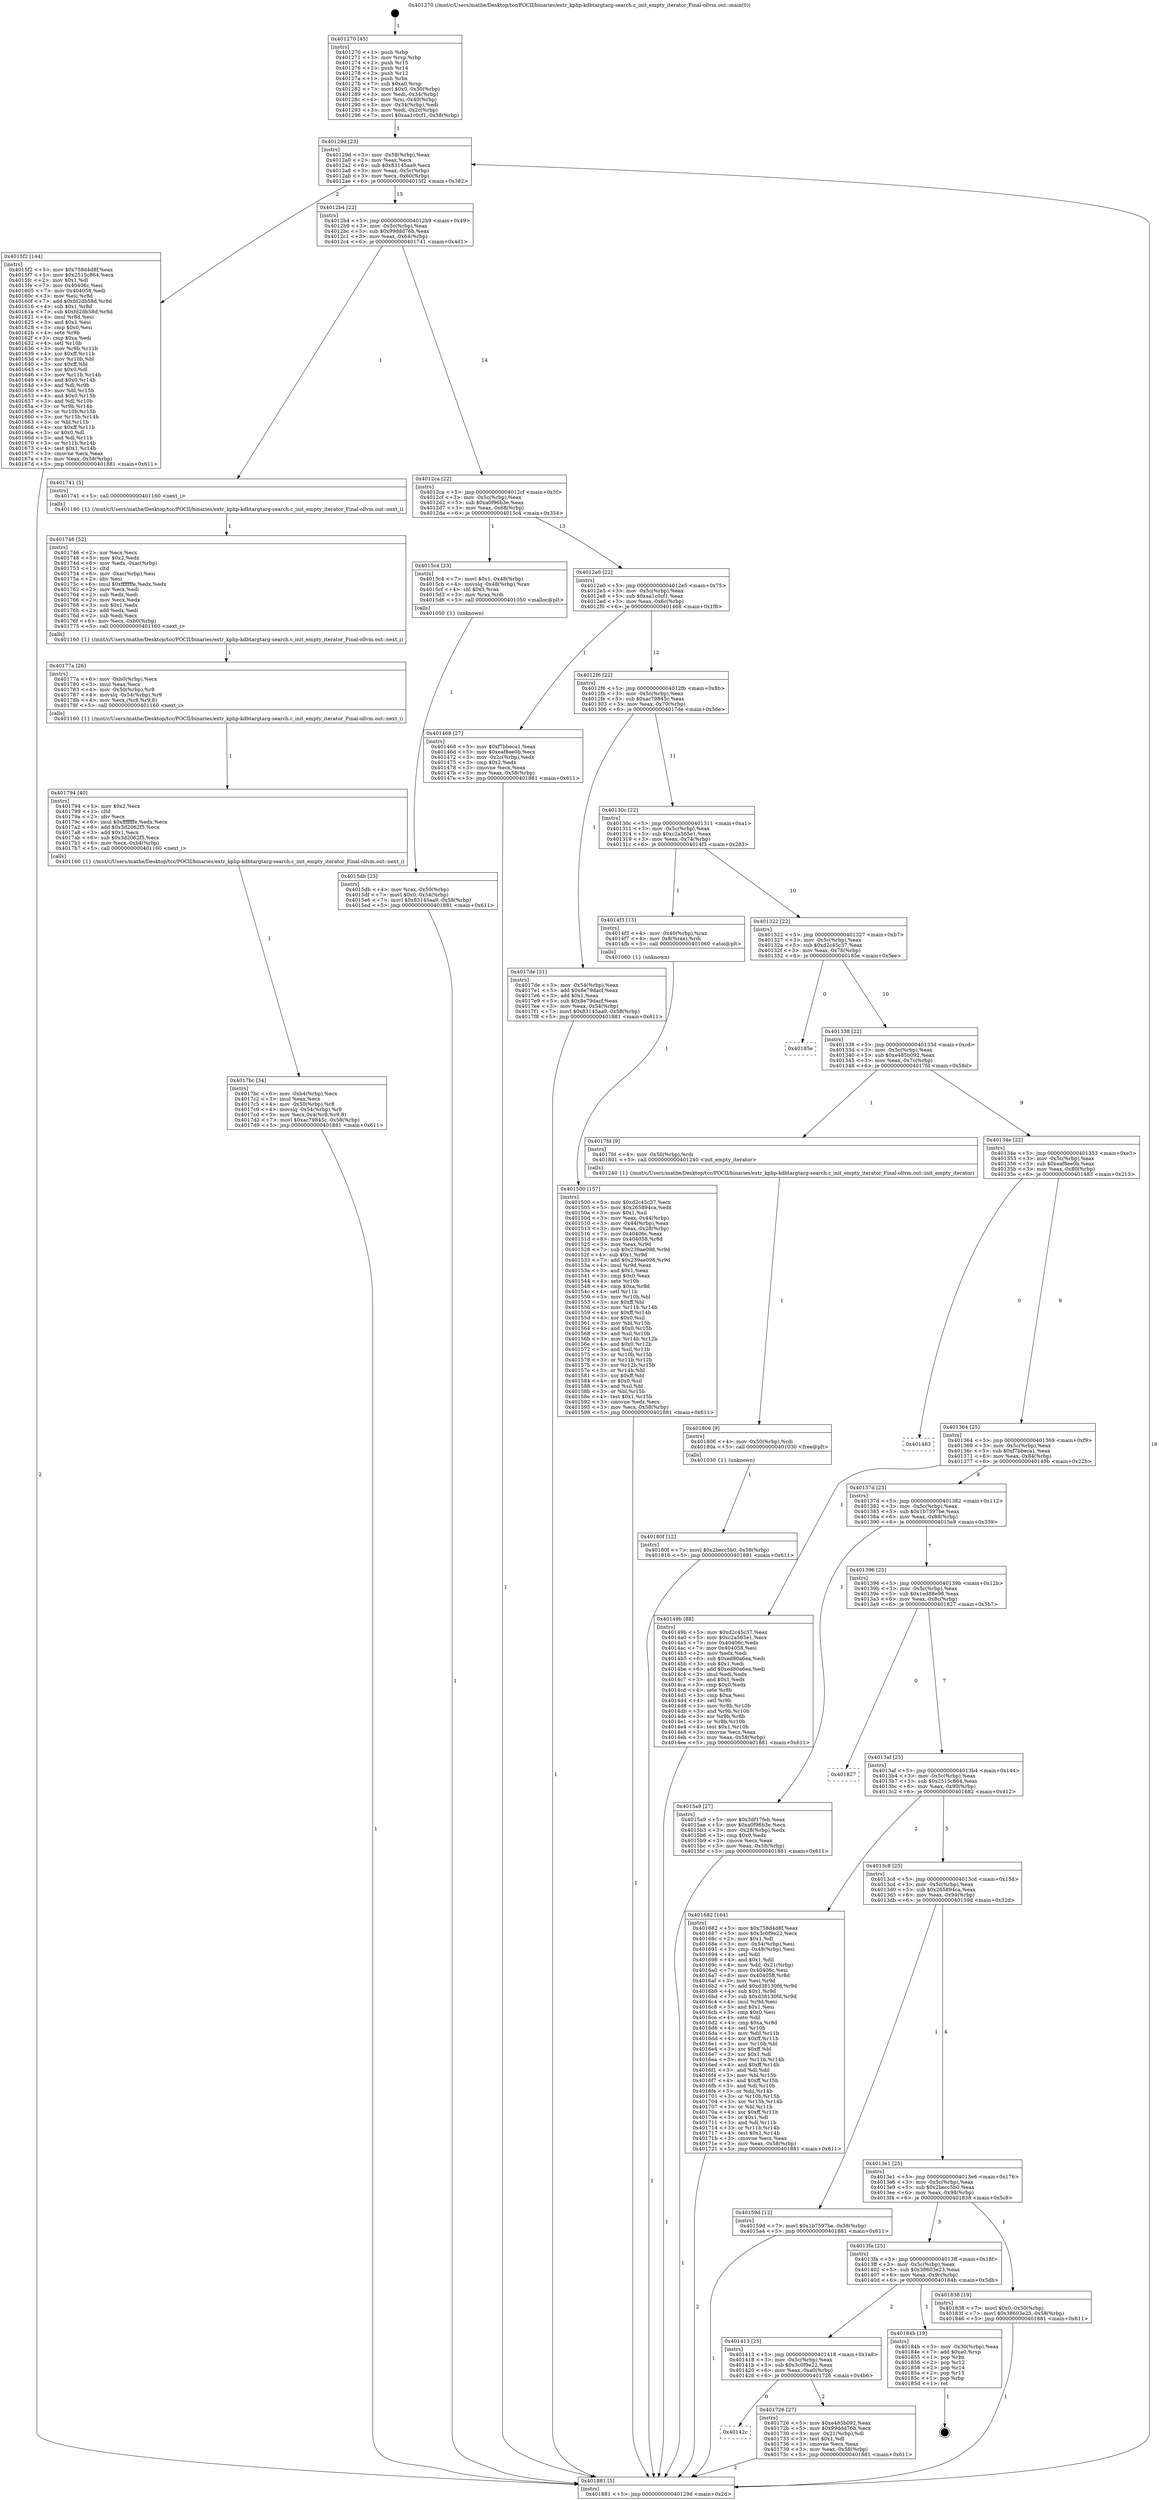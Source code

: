 digraph "0x401270" {
  label = "0x401270 (/mnt/c/Users/mathe/Desktop/tcc/POCII/binaries/extr_kphp-kdbtargtarg-search.c_init_empty_iterator_Final-ollvm.out::main(0))"
  labelloc = "t"
  node[shape=record]

  Entry [label="",width=0.3,height=0.3,shape=circle,fillcolor=black,style=filled]
  "0x40129d" [label="{
     0x40129d [23]\l
     | [instrs]\l
     &nbsp;&nbsp;0x40129d \<+3\>: mov -0x58(%rbp),%eax\l
     &nbsp;&nbsp;0x4012a0 \<+2\>: mov %eax,%ecx\l
     &nbsp;&nbsp;0x4012a2 \<+6\>: sub $0x83145aa9,%ecx\l
     &nbsp;&nbsp;0x4012a8 \<+3\>: mov %eax,-0x5c(%rbp)\l
     &nbsp;&nbsp;0x4012ab \<+3\>: mov %ecx,-0x60(%rbp)\l
     &nbsp;&nbsp;0x4012ae \<+6\>: je 00000000004015f2 \<main+0x382\>\l
  }"]
  "0x4015f2" [label="{
     0x4015f2 [144]\l
     | [instrs]\l
     &nbsp;&nbsp;0x4015f2 \<+5\>: mov $0x758d4d8f,%eax\l
     &nbsp;&nbsp;0x4015f7 \<+5\>: mov $0x2515c864,%ecx\l
     &nbsp;&nbsp;0x4015fc \<+2\>: mov $0x1,%dl\l
     &nbsp;&nbsp;0x4015fe \<+7\>: mov 0x40406c,%esi\l
     &nbsp;&nbsp;0x401605 \<+7\>: mov 0x404058,%edi\l
     &nbsp;&nbsp;0x40160c \<+3\>: mov %esi,%r8d\l
     &nbsp;&nbsp;0x40160f \<+7\>: add $0xfd2db58d,%r8d\l
     &nbsp;&nbsp;0x401616 \<+4\>: sub $0x1,%r8d\l
     &nbsp;&nbsp;0x40161a \<+7\>: sub $0xfd2db58d,%r8d\l
     &nbsp;&nbsp;0x401621 \<+4\>: imul %r8d,%esi\l
     &nbsp;&nbsp;0x401625 \<+3\>: and $0x1,%esi\l
     &nbsp;&nbsp;0x401628 \<+3\>: cmp $0x0,%esi\l
     &nbsp;&nbsp;0x40162b \<+4\>: sete %r9b\l
     &nbsp;&nbsp;0x40162f \<+3\>: cmp $0xa,%edi\l
     &nbsp;&nbsp;0x401632 \<+4\>: setl %r10b\l
     &nbsp;&nbsp;0x401636 \<+3\>: mov %r9b,%r11b\l
     &nbsp;&nbsp;0x401639 \<+4\>: xor $0xff,%r11b\l
     &nbsp;&nbsp;0x40163d \<+3\>: mov %r10b,%bl\l
     &nbsp;&nbsp;0x401640 \<+3\>: xor $0xff,%bl\l
     &nbsp;&nbsp;0x401643 \<+3\>: xor $0x0,%dl\l
     &nbsp;&nbsp;0x401646 \<+3\>: mov %r11b,%r14b\l
     &nbsp;&nbsp;0x401649 \<+4\>: and $0x0,%r14b\l
     &nbsp;&nbsp;0x40164d \<+3\>: and %dl,%r9b\l
     &nbsp;&nbsp;0x401650 \<+3\>: mov %bl,%r15b\l
     &nbsp;&nbsp;0x401653 \<+4\>: and $0x0,%r15b\l
     &nbsp;&nbsp;0x401657 \<+3\>: and %dl,%r10b\l
     &nbsp;&nbsp;0x40165a \<+3\>: or %r9b,%r14b\l
     &nbsp;&nbsp;0x40165d \<+3\>: or %r10b,%r15b\l
     &nbsp;&nbsp;0x401660 \<+3\>: xor %r15b,%r14b\l
     &nbsp;&nbsp;0x401663 \<+3\>: or %bl,%r11b\l
     &nbsp;&nbsp;0x401666 \<+4\>: xor $0xff,%r11b\l
     &nbsp;&nbsp;0x40166a \<+3\>: or $0x0,%dl\l
     &nbsp;&nbsp;0x40166d \<+3\>: and %dl,%r11b\l
     &nbsp;&nbsp;0x401670 \<+3\>: or %r11b,%r14b\l
     &nbsp;&nbsp;0x401673 \<+4\>: test $0x1,%r14b\l
     &nbsp;&nbsp;0x401677 \<+3\>: cmovne %ecx,%eax\l
     &nbsp;&nbsp;0x40167a \<+3\>: mov %eax,-0x58(%rbp)\l
     &nbsp;&nbsp;0x40167d \<+5\>: jmp 0000000000401881 \<main+0x611\>\l
  }"]
  "0x4012b4" [label="{
     0x4012b4 [22]\l
     | [instrs]\l
     &nbsp;&nbsp;0x4012b4 \<+5\>: jmp 00000000004012b9 \<main+0x49\>\l
     &nbsp;&nbsp;0x4012b9 \<+3\>: mov -0x5c(%rbp),%eax\l
     &nbsp;&nbsp;0x4012bc \<+5\>: sub $0x99ddd76b,%eax\l
     &nbsp;&nbsp;0x4012c1 \<+3\>: mov %eax,-0x64(%rbp)\l
     &nbsp;&nbsp;0x4012c4 \<+6\>: je 0000000000401741 \<main+0x4d1\>\l
  }"]
  Exit [label="",width=0.3,height=0.3,shape=circle,fillcolor=black,style=filled,peripheries=2]
  "0x401741" [label="{
     0x401741 [5]\l
     | [instrs]\l
     &nbsp;&nbsp;0x401741 \<+5\>: call 0000000000401160 \<next_i\>\l
     | [calls]\l
     &nbsp;&nbsp;0x401160 \{1\} (/mnt/c/Users/mathe/Desktop/tcc/POCII/binaries/extr_kphp-kdbtargtarg-search.c_init_empty_iterator_Final-ollvm.out::next_i)\l
  }"]
  "0x4012ca" [label="{
     0x4012ca [22]\l
     | [instrs]\l
     &nbsp;&nbsp;0x4012ca \<+5\>: jmp 00000000004012cf \<main+0x5f\>\l
     &nbsp;&nbsp;0x4012cf \<+3\>: mov -0x5c(%rbp),%eax\l
     &nbsp;&nbsp;0x4012d2 \<+5\>: sub $0xa0f96b3e,%eax\l
     &nbsp;&nbsp;0x4012d7 \<+3\>: mov %eax,-0x68(%rbp)\l
     &nbsp;&nbsp;0x4012da \<+6\>: je 00000000004015c4 \<main+0x354\>\l
  }"]
  "0x40180f" [label="{
     0x40180f [12]\l
     | [instrs]\l
     &nbsp;&nbsp;0x40180f \<+7\>: movl $0x2becc5b0,-0x58(%rbp)\l
     &nbsp;&nbsp;0x401816 \<+5\>: jmp 0000000000401881 \<main+0x611\>\l
  }"]
  "0x4015c4" [label="{
     0x4015c4 [23]\l
     | [instrs]\l
     &nbsp;&nbsp;0x4015c4 \<+7\>: movl $0x1,-0x48(%rbp)\l
     &nbsp;&nbsp;0x4015cb \<+4\>: movslq -0x48(%rbp),%rax\l
     &nbsp;&nbsp;0x4015cf \<+4\>: shl $0x3,%rax\l
     &nbsp;&nbsp;0x4015d3 \<+3\>: mov %rax,%rdi\l
     &nbsp;&nbsp;0x4015d6 \<+5\>: call 0000000000401050 \<malloc@plt\>\l
     | [calls]\l
     &nbsp;&nbsp;0x401050 \{1\} (unknown)\l
  }"]
  "0x4012e0" [label="{
     0x4012e0 [22]\l
     | [instrs]\l
     &nbsp;&nbsp;0x4012e0 \<+5\>: jmp 00000000004012e5 \<main+0x75\>\l
     &nbsp;&nbsp;0x4012e5 \<+3\>: mov -0x5c(%rbp),%eax\l
     &nbsp;&nbsp;0x4012e8 \<+5\>: sub $0xaa1c0cf1,%eax\l
     &nbsp;&nbsp;0x4012ed \<+3\>: mov %eax,-0x6c(%rbp)\l
     &nbsp;&nbsp;0x4012f0 \<+6\>: je 0000000000401468 \<main+0x1f8\>\l
  }"]
  "0x401806" [label="{
     0x401806 [9]\l
     | [instrs]\l
     &nbsp;&nbsp;0x401806 \<+4\>: mov -0x50(%rbp),%rdi\l
     &nbsp;&nbsp;0x40180a \<+5\>: call 0000000000401030 \<free@plt\>\l
     | [calls]\l
     &nbsp;&nbsp;0x401030 \{1\} (unknown)\l
  }"]
  "0x401468" [label="{
     0x401468 [27]\l
     | [instrs]\l
     &nbsp;&nbsp;0x401468 \<+5\>: mov $0xf7bbeca1,%eax\l
     &nbsp;&nbsp;0x40146d \<+5\>: mov $0xeaf8ee0b,%ecx\l
     &nbsp;&nbsp;0x401472 \<+3\>: mov -0x2c(%rbp),%edx\l
     &nbsp;&nbsp;0x401475 \<+3\>: cmp $0x2,%edx\l
     &nbsp;&nbsp;0x401478 \<+3\>: cmovne %ecx,%eax\l
     &nbsp;&nbsp;0x40147b \<+3\>: mov %eax,-0x58(%rbp)\l
     &nbsp;&nbsp;0x40147e \<+5\>: jmp 0000000000401881 \<main+0x611\>\l
  }"]
  "0x4012f6" [label="{
     0x4012f6 [22]\l
     | [instrs]\l
     &nbsp;&nbsp;0x4012f6 \<+5\>: jmp 00000000004012fb \<main+0x8b\>\l
     &nbsp;&nbsp;0x4012fb \<+3\>: mov -0x5c(%rbp),%eax\l
     &nbsp;&nbsp;0x4012fe \<+5\>: sub $0xac79845c,%eax\l
     &nbsp;&nbsp;0x401303 \<+3\>: mov %eax,-0x70(%rbp)\l
     &nbsp;&nbsp;0x401306 \<+6\>: je 00000000004017de \<main+0x56e\>\l
  }"]
  "0x401881" [label="{
     0x401881 [5]\l
     | [instrs]\l
     &nbsp;&nbsp;0x401881 \<+5\>: jmp 000000000040129d \<main+0x2d\>\l
  }"]
  "0x401270" [label="{
     0x401270 [45]\l
     | [instrs]\l
     &nbsp;&nbsp;0x401270 \<+1\>: push %rbp\l
     &nbsp;&nbsp;0x401271 \<+3\>: mov %rsp,%rbp\l
     &nbsp;&nbsp;0x401274 \<+2\>: push %r15\l
     &nbsp;&nbsp;0x401276 \<+2\>: push %r14\l
     &nbsp;&nbsp;0x401278 \<+2\>: push %r12\l
     &nbsp;&nbsp;0x40127a \<+1\>: push %rbx\l
     &nbsp;&nbsp;0x40127b \<+7\>: sub $0xa0,%rsp\l
     &nbsp;&nbsp;0x401282 \<+7\>: movl $0x0,-0x30(%rbp)\l
     &nbsp;&nbsp;0x401289 \<+3\>: mov %edi,-0x34(%rbp)\l
     &nbsp;&nbsp;0x40128c \<+4\>: mov %rsi,-0x40(%rbp)\l
     &nbsp;&nbsp;0x401290 \<+3\>: mov -0x34(%rbp),%edi\l
     &nbsp;&nbsp;0x401293 \<+3\>: mov %edi,-0x2c(%rbp)\l
     &nbsp;&nbsp;0x401296 \<+7\>: movl $0xaa1c0cf1,-0x58(%rbp)\l
  }"]
  "0x4017bc" [label="{
     0x4017bc [34]\l
     | [instrs]\l
     &nbsp;&nbsp;0x4017bc \<+6\>: mov -0xb4(%rbp),%ecx\l
     &nbsp;&nbsp;0x4017c2 \<+3\>: imul %eax,%ecx\l
     &nbsp;&nbsp;0x4017c5 \<+4\>: mov -0x50(%rbp),%r8\l
     &nbsp;&nbsp;0x4017c9 \<+4\>: movslq -0x54(%rbp),%r9\l
     &nbsp;&nbsp;0x4017cd \<+5\>: mov %ecx,0x4(%r8,%r9,8)\l
     &nbsp;&nbsp;0x4017d2 \<+7\>: movl $0xac79845c,-0x58(%rbp)\l
     &nbsp;&nbsp;0x4017d9 \<+5\>: jmp 0000000000401881 \<main+0x611\>\l
  }"]
  "0x4017de" [label="{
     0x4017de [31]\l
     | [instrs]\l
     &nbsp;&nbsp;0x4017de \<+3\>: mov -0x54(%rbp),%eax\l
     &nbsp;&nbsp;0x4017e1 \<+5\>: add $0x8e79dacf,%eax\l
     &nbsp;&nbsp;0x4017e6 \<+3\>: add $0x1,%eax\l
     &nbsp;&nbsp;0x4017e9 \<+5\>: sub $0x8e79dacf,%eax\l
     &nbsp;&nbsp;0x4017ee \<+3\>: mov %eax,-0x54(%rbp)\l
     &nbsp;&nbsp;0x4017f1 \<+7\>: movl $0x83145aa9,-0x58(%rbp)\l
     &nbsp;&nbsp;0x4017f8 \<+5\>: jmp 0000000000401881 \<main+0x611\>\l
  }"]
  "0x40130c" [label="{
     0x40130c [22]\l
     | [instrs]\l
     &nbsp;&nbsp;0x40130c \<+5\>: jmp 0000000000401311 \<main+0xa1\>\l
     &nbsp;&nbsp;0x401311 \<+3\>: mov -0x5c(%rbp),%eax\l
     &nbsp;&nbsp;0x401314 \<+5\>: sub $0xc2a565e1,%eax\l
     &nbsp;&nbsp;0x401319 \<+3\>: mov %eax,-0x74(%rbp)\l
     &nbsp;&nbsp;0x40131c \<+6\>: je 00000000004014f3 \<main+0x283\>\l
  }"]
  "0x401794" [label="{
     0x401794 [40]\l
     | [instrs]\l
     &nbsp;&nbsp;0x401794 \<+5\>: mov $0x2,%ecx\l
     &nbsp;&nbsp;0x401799 \<+1\>: cltd\l
     &nbsp;&nbsp;0x40179a \<+2\>: idiv %ecx\l
     &nbsp;&nbsp;0x40179c \<+6\>: imul $0xfffffffe,%edx,%ecx\l
     &nbsp;&nbsp;0x4017a2 \<+6\>: add $0x3d2062f5,%ecx\l
     &nbsp;&nbsp;0x4017a8 \<+3\>: add $0x1,%ecx\l
     &nbsp;&nbsp;0x4017ab \<+6\>: sub $0x3d2062f5,%ecx\l
     &nbsp;&nbsp;0x4017b1 \<+6\>: mov %ecx,-0xb4(%rbp)\l
     &nbsp;&nbsp;0x4017b7 \<+5\>: call 0000000000401160 \<next_i\>\l
     | [calls]\l
     &nbsp;&nbsp;0x401160 \{1\} (/mnt/c/Users/mathe/Desktop/tcc/POCII/binaries/extr_kphp-kdbtargtarg-search.c_init_empty_iterator_Final-ollvm.out::next_i)\l
  }"]
  "0x4014f3" [label="{
     0x4014f3 [13]\l
     | [instrs]\l
     &nbsp;&nbsp;0x4014f3 \<+4\>: mov -0x40(%rbp),%rax\l
     &nbsp;&nbsp;0x4014f7 \<+4\>: mov 0x8(%rax),%rdi\l
     &nbsp;&nbsp;0x4014fb \<+5\>: call 0000000000401060 \<atoi@plt\>\l
     | [calls]\l
     &nbsp;&nbsp;0x401060 \{1\} (unknown)\l
  }"]
  "0x401322" [label="{
     0x401322 [22]\l
     | [instrs]\l
     &nbsp;&nbsp;0x401322 \<+5\>: jmp 0000000000401327 \<main+0xb7\>\l
     &nbsp;&nbsp;0x401327 \<+3\>: mov -0x5c(%rbp),%eax\l
     &nbsp;&nbsp;0x40132a \<+5\>: sub $0xd2c45c37,%eax\l
     &nbsp;&nbsp;0x40132f \<+3\>: mov %eax,-0x78(%rbp)\l
     &nbsp;&nbsp;0x401332 \<+6\>: je 000000000040185e \<main+0x5ee\>\l
  }"]
  "0x40177a" [label="{
     0x40177a [26]\l
     | [instrs]\l
     &nbsp;&nbsp;0x40177a \<+6\>: mov -0xb0(%rbp),%ecx\l
     &nbsp;&nbsp;0x401780 \<+3\>: imul %eax,%ecx\l
     &nbsp;&nbsp;0x401783 \<+4\>: mov -0x50(%rbp),%r8\l
     &nbsp;&nbsp;0x401787 \<+4\>: movslq -0x54(%rbp),%r9\l
     &nbsp;&nbsp;0x40178b \<+4\>: mov %ecx,(%r8,%r9,8)\l
     &nbsp;&nbsp;0x40178f \<+5\>: call 0000000000401160 \<next_i\>\l
     | [calls]\l
     &nbsp;&nbsp;0x401160 \{1\} (/mnt/c/Users/mathe/Desktop/tcc/POCII/binaries/extr_kphp-kdbtargtarg-search.c_init_empty_iterator_Final-ollvm.out::next_i)\l
  }"]
  "0x40185e" [label="{
     0x40185e\l
  }", style=dashed]
  "0x401338" [label="{
     0x401338 [22]\l
     | [instrs]\l
     &nbsp;&nbsp;0x401338 \<+5\>: jmp 000000000040133d \<main+0xcd\>\l
     &nbsp;&nbsp;0x40133d \<+3\>: mov -0x5c(%rbp),%eax\l
     &nbsp;&nbsp;0x401340 \<+5\>: sub $0xe485b092,%eax\l
     &nbsp;&nbsp;0x401345 \<+3\>: mov %eax,-0x7c(%rbp)\l
     &nbsp;&nbsp;0x401348 \<+6\>: je 00000000004017fd \<main+0x58d\>\l
  }"]
  "0x401746" [label="{
     0x401746 [52]\l
     | [instrs]\l
     &nbsp;&nbsp;0x401746 \<+2\>: xor %ecx,%ecx\l
     &nbsp;&nbsp;0x401748 \<+5\>: mov $0x2,%edx\l
     &nbsp;&nbsp;0x40174d \<+6\>: mov %edx,-0xac(%rbp)\l
     &nbsp;&nbsp;0x401753 \<+1\>: cltd\l
     &nbsp;&nbsp;0x401754 \<+6\>: mov -0xac(%rbp),%esi\l
     &nbsp;&nbsp;0x40175a \<+2\>: idiv %esi\l
     &nbsp;&nbsp;0x40175c \<+6\>: imul $0xfffffffe,%edx,%edx\l
     &nbsp;&nbsp;0x401762 \<+2\>: mov %ecx,%edi\l
     &nbsp;&nbsp;0x401764 \<+2\>: sub %edx,%edi\l
     &nbsp;&nbsp;0x401766 \<+2\>: mov %ecx,%edx\l
     &nbsp;&nbsp;0x401768 \<+3\>: sub $0x1,%edx\l
     &nbsp;&nbsp;0x40176b \<+2\>: add %edx,%edi\l
     &nbsp;&nbsp;0x40176d \<+2\>: sub %edi,%ecx\l
     &nbsp;&nbsp;0x40176f \<+6\>: mov %ecx,-0xb0(%rbp)\l
     &nbsp;&nbsp;0x401775 \<+5\>: call 0000000000401160 \<next_i\>\l
     | [calls]\l
     &nbsp;&nbsp;0x401160 \{1\} (/mnt/c/Users/mathe/Desktop/tcc/POCII/binaries/extr_kphp-kdbtargtarg-search.c_init_empty_iterator_Final-ollvm.out::next_i)\l
  }"]
  "0x4017fd" [label="{
     0x4017fd [9]\l
     | [instrs]\l
     &nbsp;&nbsp;0x4017fd \<+4\>: mov -0x50(%rbp),%rdi\l
     &nbsp;&nbsp;0x401801 \<+5\>: call 0000000000401240 \<init_empty_iterator\>\l
     | [calls]\l
     &nbsp;&nbsp;0x401240 \{1\} (/mnt/c/Users/mathe/Desktop/tcc/POCII/binaries/extr_kphp-kdbtargtarg-search.c_init_empty_iterator_Final-ollvm.out::init_empty_iterator)\l
  }"]
  "0x40134e" [label="{
     0x40134e [22]\l
     | [instrs]\l
     &nbsp;&nbsp;0x40134e \<+5\>: jmp 0000000000401353 \<main+0xe3\>\l
     &nbsp;&nbsp;0x401353 \<+3\>: mov -0x5c(%rbp),%eax\l
     &nbsp;&nbsp;0x401356 \<+5\>: sub $0xeaf8ee0b,%eax\l
     &nbsp;&nbsp;0x40135b \<+3\>: mov %eax,-0x80(%rbp)\l
     &nbsp;&nbsp;0x40135e \<+6\>: je 0000000000401483 \<main+0x213\>\l
  }"]
  "0x40142c" [label="{
     0x40142c\l
  }", style=dashed]
  "0x401483" [label="{
     0x401483\l
  }", style=dashed]
  "0x401364" [label="{
     0x401364 [25]\l
     | [instrs]\l
     &nbsp;&nbsp;0x401364 \<+5\>: jmp 0000000000401369 \<main+0xf9\>\l
     &nbsp;&nbsp;0x401369 \<+3\>: mov -0x5c(%rbp),%eax\l
     &nbsp;&nbsp;0x40136c \<+5\>: sub $0xf7bbeca1,%eax\l
     &nbsp;&nbsp;0x401371 \<+6\>: mov %eax,-0x84(%rbp)\l
     &nbsp;&nbsp;0x401377 \<+6\>: je 000000000040149b \<main+0x22b\>\l
  }"]
  "0x401726" [label="{
     0x401726 [27]\l
     | [instrs]\l
     &nbsp;&nbsp;0x401726 \<+5\>: mov $0xe485b092,%eax\l
     &nbsp;&nbsp;0x40172b \<+5\>: mov $0x99ddd76b,%ecx\l
     &nbsp;&nbsp;0x401730 \<+3\>: mov -0x21(%rbp),%dl\l
     &nbsp;&nbsp;0x401733 \<+3\>: test $0x1,%dl\l
     &nbsp;&nbsp;0x401736 \<+3\>: cmovne %ecx,%eax\l
     &nbsp;&nbsp;0x401739 \<+3\>: mov %eax,-0x58(%rbp)\l
     &nbsp;&nbsp;0x40173c \<+5\>: jmp 0000000000401881 \<main+0x611\>\l
  }"]
  "0x40149b" [label="{
     0x40149b [88]\l
     | [instrs]\l
     &nbsp;&nbsp;0x40149b \<+5\>: mov $0xd2c45c37,%eax\l
     &nbsp;&nbsp;0x4014a0 \<+5\>: mov $0xc2a565e1,%ecx\l
     &nbsp;&nbsp;0x4014a5 \<+7\>: mov 0x40406c,%edx\l
     &nbsp;&nbsp;0x4014ac \<+7\>: mov 0x404058,%esi\l
     &nbsp;&nbsp;0x4014b3 \<+2\>: mov %edx,%edi\l
     &nbsp;&nbsp;0x4014b5 \<+6\>: sub $0xed80a6ea,%edi\l
     &nbsp;&nbsp;0x4014bb \<+3\>: sub $0x1,%edi\l
     &nbsp;&nbsp;0x4014be \<+6\>: add $0xed80a6ea,%edi\l
     &nbsp;&nbsp;0x4014c4 \<+3\>: imul %edi,%edx\l
     &nbsp;&nbsp;0x4014c7 \<+3\>: and $0x1,%edx\l
     &nbsp;&nbsp;0x4014ca \<+3\>: cmp $0x0,%edx\l
     &nbsp;&nbsp;0x4014cd \<+4\>: sete %r8b\l
     &nbsp;&nbsp;0x4014d1 \<+3\>: cmp $0xa,%esi\l
     &nbsp;&nbsp;0x4014d4 \<+4\>: setl %r9b\l
     &nbsp;&nbsp;0x4014d8 \<+3\>: mov %r8b,%r10b\l
     &nbsp;&nbsp;0x4014db \<+3\>: and %r9b,%r10b\l
     &nbsp;&nbsp;0x4014de \<+3\>: xor %r9b,%r8b\l
     &nbsp;&nbsp;0x4014e1 \<+3\>: or %r8b,%r10b\l
     &nbsp;&nbsp;0x4014e4 \<+4\>: test $0x1,%r10b\l
     &nbsp;&nbsp;0x4014e8 \<+3\>: cmovne %ecx,%eax\l
     &nbsp;&nbsp;0x4014eb \<+3\>: mov %eax,-0x58(%rbp)\l
     &nbsp;&nbsp;0x4014ee \<+5\>: jmp 0000000000401881 \<main+0x611\>\l
  }"]
  "0x40137d" [label="{
     0x40137d [25]\l
     | [instrs]\l
     &nbsp;&nbsp;0x40137d \<+5\>: jmp 0000000000401382 \<main+0x112\>\l
     &nbsp;&nbsp;0x401382 \<+3\>: mov -0x5c(%rbp),%eax\l
     &nbsp;&nbsp;0x401385 \<+5\>: sub $0x1b7597be,%eax\l
     &nbsp;&nbsp;0x40138a \<+6\>: mov %eax,-0x88(%rbp)\l
     &nbsp;&nbsp;0x401390 \<+6\>: je 00000000004015a9 \<main+0x339\>\l
  }"]
  "0x401500" [label="{
     0x401500 [157]\l
     | [instrs]\l
     &nbsp;&nbsp;0x401500 \<+5\>: mov $0xd2c45c37,%ecx\l
     &nbsp;&nbsp;0x401505 \<+5\>: mov $0x265894ca,%edx\l
     &nbsp;&nbsp;0x40150a \<+3\>: mov $0x1,%sil\l
     &nbsp;&nbsp;0x40150d \<+3\>: mov %eax,-0x44(%rbp)\l
     &nbsp;&nbsp;0x401510 \<+3\>: mov -0x44(%rbp),%eax\l
     &nbsp;&nbsp;0x401513 \<+3\>: mov %eax,-0x28(%rbp)\l
     &nbsp;&nbsp;0x401516 \<+7\>: mov 0x40406c,%eax\l
     &nbsp;&nbsp;0x40151d \<+8\>: mov 0x404058,%r8d\l
     &nbsp;&nbsp;0x401525 \<+3\>: mov %eax,%r9d\l
     &nbsp;&nbsp;0x401528 \<+7\>: sub $0x239ae098,%r9d\l
     &nbsp;&nbsp;0x40152f \<+4\>: sub $0x1,%r9d\l
     &nbsp;&nbsp;0x401533 \<+7\>: add $0x239ae098,%r9d\l
     &nbsp;&nbsp;0x40153a \<+4\>: imul %r9d,%eax\l
     &nbsp;&nbsp;0x40153e \<+3\>: and $0x1,%eax\l
     &nbsp;&nbsp;0x401541 \<+3\>: cmp $0x0,%eax\l
     &nbsp;&nbsp;0x401544 \<+4\>: sete %r10b\l
     &nbsp;&nbsp;0x401548 \<+4\>: cmp $0xa,%r8d\l
     &nbsp;&nbsp;0x40154c \<+4\>: setl %r11b\l
     &nbsp;&nbsp;0x401550 \<+3\>: mov %r10b,%bl\l
     &nbsp;&nbsp;0x401553 \<+3\>: xor $0xff,%bl\l
     &nbsp;&nbsp;0x401556 \<+3\>: mov %r11b,%r14b\l
     &nbsp;&nbsp;0x401559 \<+4\>: xor $0xff,%r14b\l
     &nbsp;&nbsp;0x40155d \<+4\>: xor $0x0,%sil\l
     &nbsp;&nbsp;0x401561 \<+3\>: mov %bl,%r15b\l
     &nbsp;&nbsp;0x401564 \<+4\>: and $0x0,%r15b\l
     &nbsp;&nbsp;0x401568 \<+3\>: and %sil,%r10b\l
     &nbsp;&nbsp;0x40156b \<+3\>: mov %r14b,%r12b\l
     &nbsp;&nbsp;0x40156e \<+4\>: and $0x0,%r12b\l
     &nbsp;&nbsp;0x401572 \<+3\>: and %sil,%r11b\l
     &nbsp;&nbsp;0x401575 \<+3\>: or %r10b,%r15b\l
     &nbsp;&nbsp;0x401578 \<+3\>: or %r11b,%r12b\l
     &nbsp;&nbsp;0x40157b \<+3\>: xor %r12b,%r15b\l
     &nbsp;&nbsp;0x40157e \<+3\>: or %r14b,%bl\l
     &nbsp;&nbsp;0x401581 \<+3\>: xor $0xff,%bl\l
     &nbsp;&nbsp;0x401584 \<+4\>: or $0x0,%sil\l
     &nbsp;&nbsp;0x401588 \<+3\>: and %sil,%bl\l
     &nbsp;&nbsp;0x40158b \<+3\>: or %bl,%r15b\l
     &nbsp;&nbsp;0x40158e \<+4\>: test $0x1,%r15b\l
     &nbsp;&nbsp;0x401592 \<+3\>: cmovne %edx,%ecx\l
     &nbsp;&nbsp;0x401595 \<+3\>: mov %ecx,-0x58(%rbp)\l
     &nbsp;&nbsp;0x401598 \<+5\>: jmp 0000000000401881 \<main+0x611\>\l
  }"]
  "0x401413" [label="{
     0x401413 [25]\l
     | [instrs]\l
     &nbsp;&nbsp;0x401413 \<+5\>: jmp 0000000000401418 \<main+0x1a8\>\l
     &nbsp;&nbsp;0x401418 \<+3\>: mov -0x5c(%rbp),%eax\l
     &nbsp;&nbsp;0x40141b \<+5\>: sub $0x3c0f9e22,%eax\l
     &nbsp;&nbsp;0x401420 \<+6\>: mov %eax,-0xa0(%rbp)\l
     &nbsp;&nbsp;0x401426 \<+6\>: je 0000000000401726 \<main+0x4b6\>\l
  }"]
  "0x4015a9" [label="{
     0x4015a9 [27]\l
     | [instrs]\l
     &nbsp;&nbsp;0x4015a9 \<+5\>: mov $0x3df17feb,%eax\l
     &nbsp;&nbsp;0x4015ae \<+5\>: mov $0xa0f96b3e,%ecx\l
     &nbsp;&nbsp;0x4015b3 \<+3\>: mov -0x28(%rbp),%edx\l
     &nbsp;&nbsp;0x4015b6 \<+3\>: cmp $0x0,%edx\l
     &nbsp;&nbsp;0x4015b9 \<+3\>: cmove %ecx,%eax\l
     &nbsp;&nbsp;0x4015bc \<+3\>: mov %eax,-0x58(%rbp)\l
     &nbsp;&nbsp;0x4015bf \<+5\>: jmp 0000000000401881 \<main+0x611\>\l
  }"]
  "0x401396" [label="{
     0x401396 [25]\l
     | [instrs]\l
     &nbsp;&nbsp;0x401396 \<+5\>: jmp 000000000040139b \<main+0x12b\>\l
     &nbsp;&nbsp;0x40139b \<+3\>: mov -0x5c(%rbp),%eax\l
     &nbsp;&nbsp;0x40139e \<+5\>: sub $0x1ed88e98,%eax\l
     &nbsp;&nbsp;0x4013a3 \<+6\>: mov %eax,-0x8c(%rbp)\l
     &nbsp;&nbsp;0x4013a9 \<+6\>: je 0000000000401827 \<main+0x5b7\>\l
  }"]
  "0x40184b" [label="{
     0x40184b [19]\l
     | [instrs]\l
     &nbsp;&nbsp;0x40184b \<+3\>: mov -0x30(%rbp),%eax\l
     &nbsp;&nbsp;0x40184e \<+7\>: add $0xa0,%rsp\l
     &nbsp;&nbsp;0x401855 \<+1\>: pop %rbx\l
     &nbsp;&nbsp;0x401856 \<+2\>: pop %r12\l
     &nbsp;&nbsp;0x401858 \<+2\>: pop %r14\l
     &nbsp;&nbsp;0x40185a \<+2\>: pop %r15\l
     &nbsp;&nbsp;0x40185c \<+1\>: pop %rbp\l
     &nbsp;&nbsp;0x40185d \<+1\>: ret\l
  }"]
  "0x401827" [label="{
     0x401827\l
  }", style=dashed]
  "0x4013af" [label="{
     0x4013af [25]\l
     | [instrs]\l
     &nbsp;&nbsp;0x4013af \<+5\>: jmp 00000000004013b4 \<main+0x144\>\l
     &nbsp;&nbsp;0x4013b4 \<+3\>: mov -0x5c(%rbp),%eax\l
     &nbsp;&nbsp;0x4013b7 \<+5\>: sub $0x2515c864,%eax\l
     &nbsp;&nbsp;0x4013bc \<+6\>: mov %eax,-0x90(%rbp)\l
     &nbsp;&nbsp;0x4013c2 \<+6\>: je 0000000000401682 \<main+0x412\>\l
  }"]
  "0x4013fa" [label="{
     0x4013fa [25]\l
     | [instrs]\l
     &nbsp;&nbsp;0x4013fa \<+5\>: jmp 00000000004013ff \<main+0x18f\>\l
     &nbsp;&nbsp;0x4013ff \<+3\>: mov -0x5c(%rbp),%eax\l
     &nbsp;&nbsp;0x401402 \<+5\>: sub $0x38603e23,%eax\l
     &nbsp;&nbsp;0x401407 \<+6\>: mov %eax,-0x9c(%rbp)\l
     &nbsp;&nbsp;0x40140d \<+6\>: je 000000000040184b \<main+0x5db\>\l
  }"]
  "0x401682" [label="{
     0x401682 [164]\l
     | [instrs]\l
     &nbsp;&nbsp;0x401682 \<+5\>: mov $0x758d4d8f,%eax\l
     &nbsp;&nbsp;0x401687 \<+5\>: mov $0x3c0f9e22,%ecx\l
     &nbsp;&nbsp;0x40168c \<+2\>: mov $0x1,%dl\l
     &nbsp;&nbsp;0x40168e \<+3\>: mov -0x54(%rbp),%esi\l
     &nbsp;&nbsp;0x401691 \<+3\>: cmp -0x48(%rbp),%esi\l
     &nbsp;&nbsp;0x401694 \<+4\>: setl %dil\l
     &nbsp;&nbsp;0x401698 \<+4\>: and $0x1,%dil\l
     &nbsp;&nbsp;0x40169c \<+4\>: mov %dil,-0x21(%rbp)\l
     &nbsp;&nbsp;0x4016a0 \<+7\>: mov 0x40406c,%esi\l
     &nbsp;&nbsp;0x4016a7 \<+8\>: mov 0x404058,%r8d\l
     &nbsp;&nbsp;0x4016af \<+3\>: mov %esi,%r9d\l
     &nbsp;&nbsp;0x4016b2 \<+7\>: add $0xd38130fd,%r9d\l
     &nbsp;&nbsp;0x4016b9 \<+4\>: sub $0x1,%r9d\l
     &nbsp;&nbsp;0x4016bd \<+7\>: sub $0xd38130fd,%r9d\l
     &nbsp;&nbsp;0x4016c4 \<+4\>: imul %r9d,%esi\l
     &nbsp;&nbsp;0x4016c8 \<+3\>: and $0x1,%esi\l
     &nbsp;&nbsp;0x4016cb \<+3\>: cmp $0x0,%esi\l
     &nbsp;&nbsp;0x4016ce \<+4\>: sete %dil\l
     &nbsp;&nbsp;0x4016d2 \<+4\>: cmp $0xa,%r8d\l
     &nbsp;&nbsp;0x4016d6 \<+4\>: setl %r10b\l
     &nbsp;&nbsp;0x4016da \<+3\>: mov %dil,%r11b\l
     &nbsp;&nbsp;0x4016dd \<+4\>: xor $0xff,%r11b\l
     &nbsp;&nbsp;0x4016e1 \<+3\>: mov %r10b,%bl\l
     &nbsp;&nbsp;0x4016e4 \<+3\>: xor $0xff,%bl\l
     &nbsp;&nbsp;0x4016e7 \<+3\>: xor $0x1,%dl\l
     &nbsp;&nbsp;0x4016ea \<+3\>: mov %r11b,%r14b\l
     &nbsp;&nbsp;0x4016ed \<+4\>: and $0xff,%r14b\l
     &nbsp;&nbsp;0x4016f1 \<+3\>: and %dl,%dil\l
     &nbsp;&nbsp;0x4016f4 \<+3\>: mov %bl,%r15b\l
     &nbsp;&nbsp;0x4016f7 \<+4\>: and $0xff,%r15b\l
     &nbsp;&nbsp;0x4016fb \<+3\>: and %dl,%r10b\l
     &nbsp;&nbsp;0x4016fe \<+3\>: or %dil,%r14b\l
     &nbsp;&nbsp;0x401701 \<+3\>: or %r10b,%r15b\l
     &nbsp;&nbsp;0x401704 \<+3\>: xor %r15b,%r14b\l
     &nbsp;&nbsp;0x401707 \<+3\>: or %bl,%r11b\l
     &nbsp;&nbsp;0x40170a \<+4\>: xor $0xff,%r11b\l
     &nbsp;&nbsp;0x40170e \<+3\>: or $0x1,%dl\l
     &nbsp;&nbsp;0x401711 \<+3\>: and %dl,%r11b\l
     &nbsp;&nbsp;0x401714 \<+3\>: or %r11b,%r14b\l
     &nbsp;&nbsp;0x401717 \<+4\>: test $0x1,%r14b\l
     &nbsp;&nbsp;0x40171b \<+3\>: cmovne %ecx,%eax\l
     &nbsp;&nbsp;0x40171e \<+3\>: mov %eax,-0x58(%rbp)\l
     &nbsp;&nbsp;0x401721 \<+5\>: jmp 0000000000401881 \<main+0x611\>\l
  }"]
  "0x4013c8" [label="{
     0x4013c8 [25]\l
     | [instrs]\l
     &nbsp;&nbsp;0x4013c8 \<+5\>: jmp 00000000004013cd \<main+0x15d\>\l
     &nbsp;&nbsp;0x4013cd \<+3\>: mov -0x5c(%rbp),%eax\l
     &nbsp;&nbsp;0x4013d0 \<+5\>: sub $0x265894ca,%eax\l
     &nbsp;&nbsp;0x4013d5 \<+6\>: mov %eax,-0x94(%rbp)\l
     &nbsp;&nbsp;0x4013db \<+6\>: je 000000000040159d \<main+0x32d\>\l
  }"]
  "0x401838" [label="{
     0x401838 [19]\l
     | [instrs]\l
     &nbsp;&nbsp;0x401838 \<+7\>: movl $0x0,-0x30(%rbp)\l
     &nbsp;&nbsp;0x40183f \<+7\>: movl $0x38603e23,-0x58(%rbp)\l
     &nbsp;&nbsp;0x401846 \<+5\>: jmp 0000000000401881 \<main+0x611\>\l
  }"]
  "0x40159d" [label="{
     0x40159d [12]\l
     | [instrs]\l
     &nbsp;&nbsp;0x40159d \<+7\>: movl $0x1b7597be,-0x58(%rbp)\l
     &nbsp;&nbsp;0x4015a4 \<+5\>: jmp 0000000000401881 \<main+0x611\>\l
  }"]
  "0x4013e1" [label="{
     0x4013e1 [25]\l
     | [instrs]\l
     &nbsp;&nbsp;0x4013e1 \<+5\>: jmp 00000000004013e6 \<main+0x176\>\l
     &nbsp;&nbsp;0x4013e6 \<+3\>: mov -0x5c(%rbp),%eax\l
     &nbsp;&nbsp;0x4013e9 \<+5\>: sub $0x2becc5b0,%eax\l
     &nbsp;&nbsp;0x4013ee \<+6\>: mov %eax,-0x98(%rbp)\l
     &nbsp;&nbsp;0x4013f4 \<+6\>: je 0000000000401838 \<main+0x5c8\>\l
  }"]
  "0x4015db" [label="{
     0x4015db [23]\l
     | [instrs]\l
     &nbsp;&nbsp;0x4015db \<+4\>: mov %rax,-0x50(%rbp)\l
     &nbsp;&nbsp;0x4015df \<+7\>: movl $0x0,-0x54(%rbp)\l
     &nbsp;&nbsp;0x4015e6 \<+7\>: movl $0x83145aa9,-0x58(%rbp)\l
     &nbsp;&nbsp;0x4015ed \<+5\>: jmp 0000000000401881 \<main+0x611\>\l
  }"]
  Entry -> "0x401270" [label=" 1"]
  "0x40129d" -> "0x4015f2" [label=" 2"]
  "0x40129d" -> "0x4012b4" [label=" 15"]
  "0x40184b" -> Exit [label=" 1"]
  "0x4012b4" -> "0x401741" [label=" 1"]
  "0x4012b4" -> "0x4012ca" [label=" 14"]
  "0x401838" -> "0x401881" [label=" 1"]
  "0x4012ca" -> "0x4015c4" [label=" 1"]
  "0x4012ca" -> "0x4012e0" [label=" 13"]
  "0x40180f" -> "0x401881" [label=" 1"]
  "0x4012e0" -> "0x401468" [label=" 1"]
  "0x4012e0" -> "0x4012f6" [label=" 12"]
  "0x401468" -> "0x401881" [label=" 1"]
  "0x401270" -> "0x40129d" [label=" 1"]
  "0x401881" -> "0x40129d" [label=" 16"]
  "0x401806" -> "0x40180f" [label=" 1"]
  "0x4012f6" -> "0x4017de" [label=" 1"]
  "0x4012f6" -> "0x40130c" [label=" 11"]
  "0x4017fd" -> "0x401806" [label=" 1"]
  "0x40130c" -> "0x4014f3" [label=" 1"]
  "0x40130c" -> "0x401322" [label=" 10"]
  "0x4017de" -> "0x401881" [label=" 1"]
  "0x401322" -> "0x40185e" [label=" 0"]
  "0x401322" -> "0x401338" [label=" 10"]
  "0x4017bc" -> "0x401881" [label=" 1"]
  "0x401338" -> "0x4017fd" [label=" 1"]
  "0x401338" -> "0x40134e" [label=" 9"]
  "0x401794" -> "0x4017bc" [label=" 1"]
  "0x40134e" -> "0x401483" [label=" 0"]
  "0x40134e" -> "0x401364" [label=" 9"]
  "0x40177a" -> "0x401794" [label=" 1"]
  "0x401364" -> "0x40149b" [label=" 1"]
  "0x401364" -> "0x40137d" [label=" 8"]
  "0x40149b" -> "0x401881" [label=" 1"]
  "0x4014f3" -> "0x401500" [label=" 1"]
  "0x401500" -> "0x401881" [label=" 1"]
  "0x401746" -> "0x40177a" [label=" 1"]
  "0x40137d" -> "0x4015a9" [label=" 1"]
  "0x40137d" -> "0x401396" [label=" 7"]
  "0x401726" -> "0x401881" [label=" 2"]
  "0x401396" -> "0x401827" [label=" 0"]
  "0x401396" -> "0x4013af" [label=" 7"]
  "0x401413" -> "0x40142c" [label=" 0"]
  "0x4013af" -> "0x401682" [label=" 2"]
  "0x4013af" -> "0x4013c8" [label=" 5"]
  "0x401741" -> "0x401746" [label=" 1"]
  "0x4013c8" -> "0x40159d" [label=" 1"]
  "0x4013c8" -> "0x4013e1" [label=" 4"]
  "0x40159d" -> "0x401881" [label=" 1"]
  "0x4015a9" -> "0x401881" [label=" 1"]
  "0x4015c4" -> "0x4015db" [label=" 1"]
  "0x4015db" -> "0x401881" [label=" 1"]
  "0x4015f2" -> "0x401881" [label=" 2"]
  "0x401682" -> "0x401881" [label=" 2"]
  "0x4013fa" -> "0x401413" [label=" 2"]
  "0x4013e1" -> "0x401838" [label=" 1"]
  "0x4013e1" -> "0x4013fa" [label=" 3"]
  "0x401413" -> "0x401726" [label=" 2"]
  "0x4013fa" -> "0x40184b" [label=" 1"]
}

